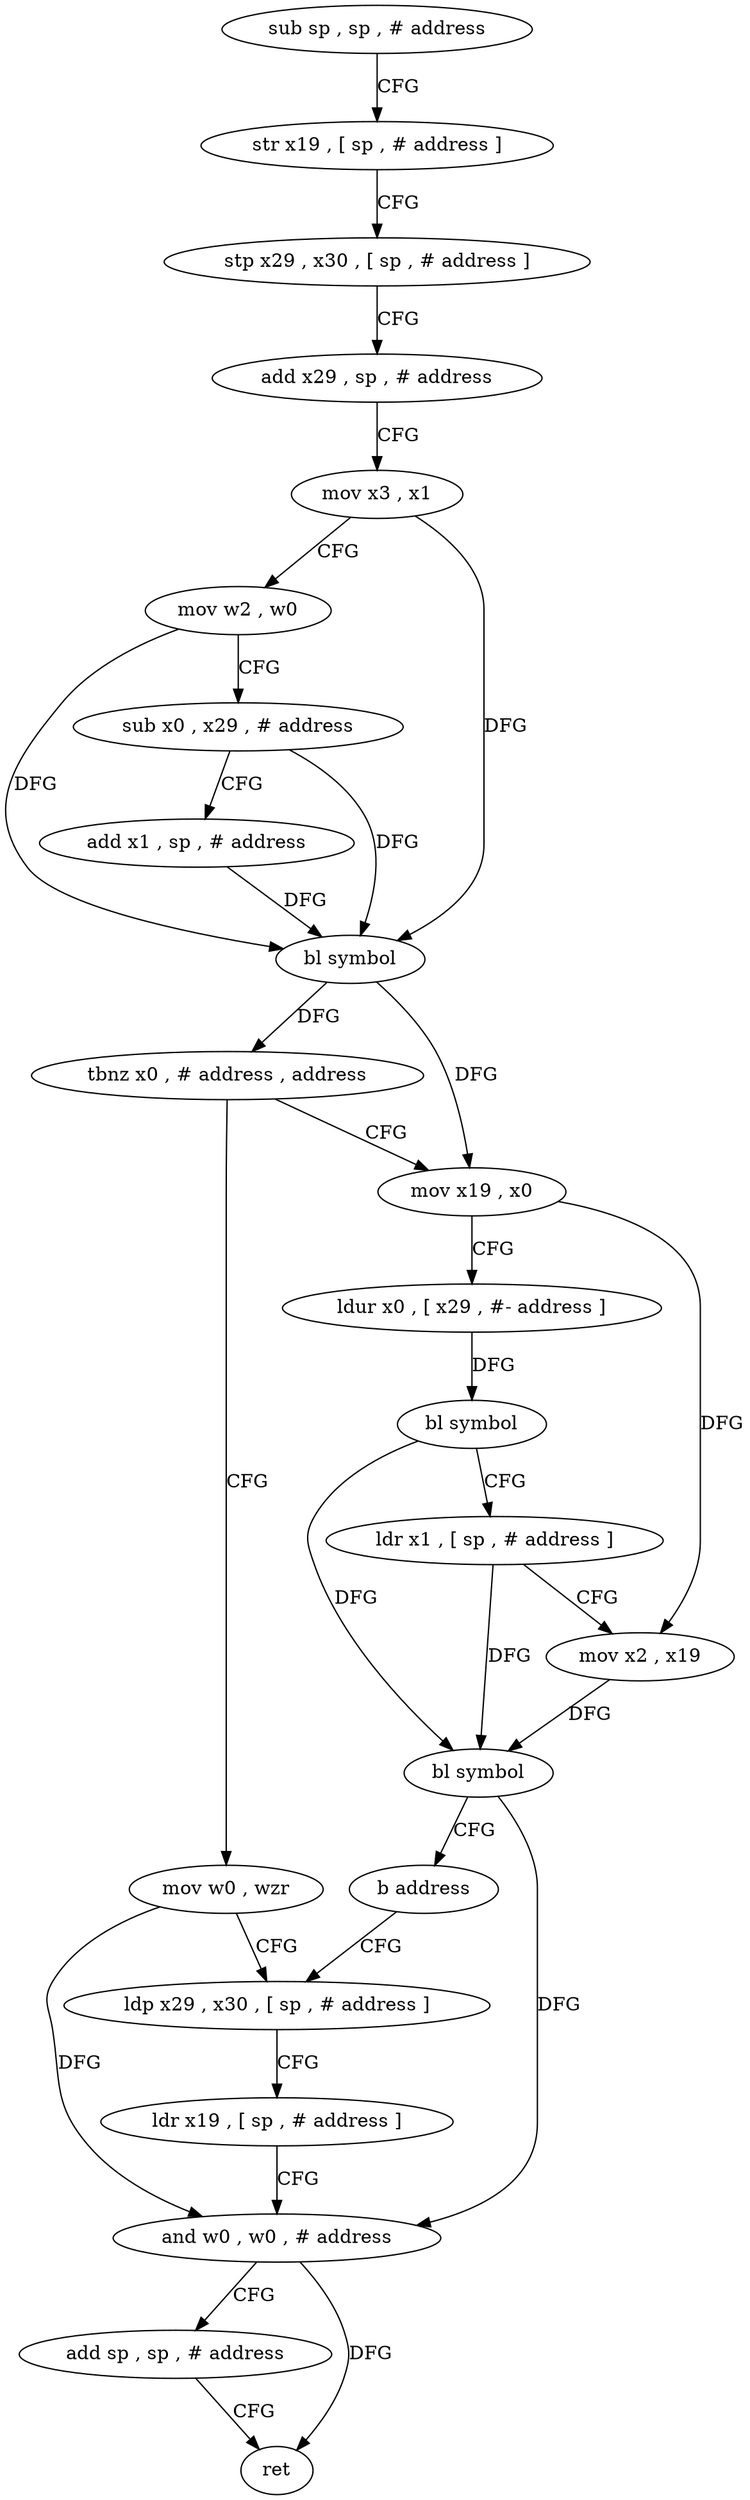 digraph "func" {
"4203632" [label = "sub sp , sp , # address" ]
"4203636" [label = "str x19 , [ sp , # address ]" ]
"4203640" [label = "stp x29 , x30 , [ sp , # address ]" ]
"4203644" [label = "add x29 , sp , # address" ]
"4203648" [label = "mov x3 , x1" ]
"4203652" [label = "mov w2 , w0" ]
"4203656" [label = "sub x0 , x29 , # address" ]
"4203660" [label = "add x1 , sp , # address" ]
"4203664" [label = "bl symbol" ]
"4203668" [label = "tbnz x0 , # address , address" ]
"4203700" [label = "mov w0 , wzr" ]
"4203672" [label = "mov x19 , x0" ]
"4203704" [label = "ldp x29 , x30 , [ sp , # address ]" ]
"4203676" [label = "ldur x0 , [ x29 , #- address ]" ]
"4203680" [label = "bl symbol" ]
"4203684" [label = "ldr x1 , [ sp , # address ]" ]
"4203688" [label = "mov x2 , x19" ]
"4203692" [label = "bl symbol" ]
"4203696" [label = "b address" ]
"4203708" [label = "ldr x19 , [ sp , # address ]" ]
"4203712" [label = "and w0 , w0 , # address" ]
"4203716" [label = "add sp , sp , # address" ]
"4203720" [label = "ret" ]
"4203632" -> "4203636" [ label = "CFG" ]
"4203636" -> "4203640" [ label = "CFG" ]
"4203640" -> "4203644" [ label = "CFG" ]
"4203644" -> "4203648" [ label = "CFG" ]
"4203648" -> "4203652" [ label = "CFG" ]
"4203648" -> "4203664" [ label = "DFG" ]
"4203652" -> "4203656" [ label = "CFG" ]
"4203652" -> "4203664" [ label = "DFG" ]
"4203656" -> "4203660" [ label = "CFG" ]
"4203656" -> "4203664" [ label = "DFG" ]
"4203660" -> "4203664" [ label = "DFG" ]
"4203664" -> "4203668" [ label = "DFG" ]
"4203664" -> "4203672" [ label = "DFG" ]
"4203668" -> "4203700" [ label = "CFG" ]
"4203668" -> "4203672" [ label = "CFG" ]
"4203700" -> "4203704" [ label = "CFG" ]
"4203700" -> "4203712" [ label = "DFG" ]
"4203672" -> "4203676" [ label = "CFG" ]
"4203672" -> "4203688" [ label = "DFG" ]
"4203704" -> "4203708" [ label = "CFG" ]
"4203676" -> "4203680" [ label = "DFG" ]
"4203680" -> "4203684" [ label = "CFG" ]
"4203680" -> "4203692" [ label = "DFG" ]
"4203684" -> "4203688" [ label = "CFG" ]
"4203684" -> "4203692" [ label = "DFG" ]
"4203688" -> "4203692" [ label = "DFG" ]
"4203692" -> "4203696" [ label = "CFG" ]
"4203692" -> "4203712" [ label = "DFG" ]
"4203696" -> "4203704" [ label = "CFG" ]
"4203708" -> "4203712" [ label = "CFG" ]
"4203712" -> "4203716" [ label = "CFG" ]
"4203712" -> "4203720" [ label = "DFG" ]
"4203716" -> "4203720" [ label = "CFG" ]
}
